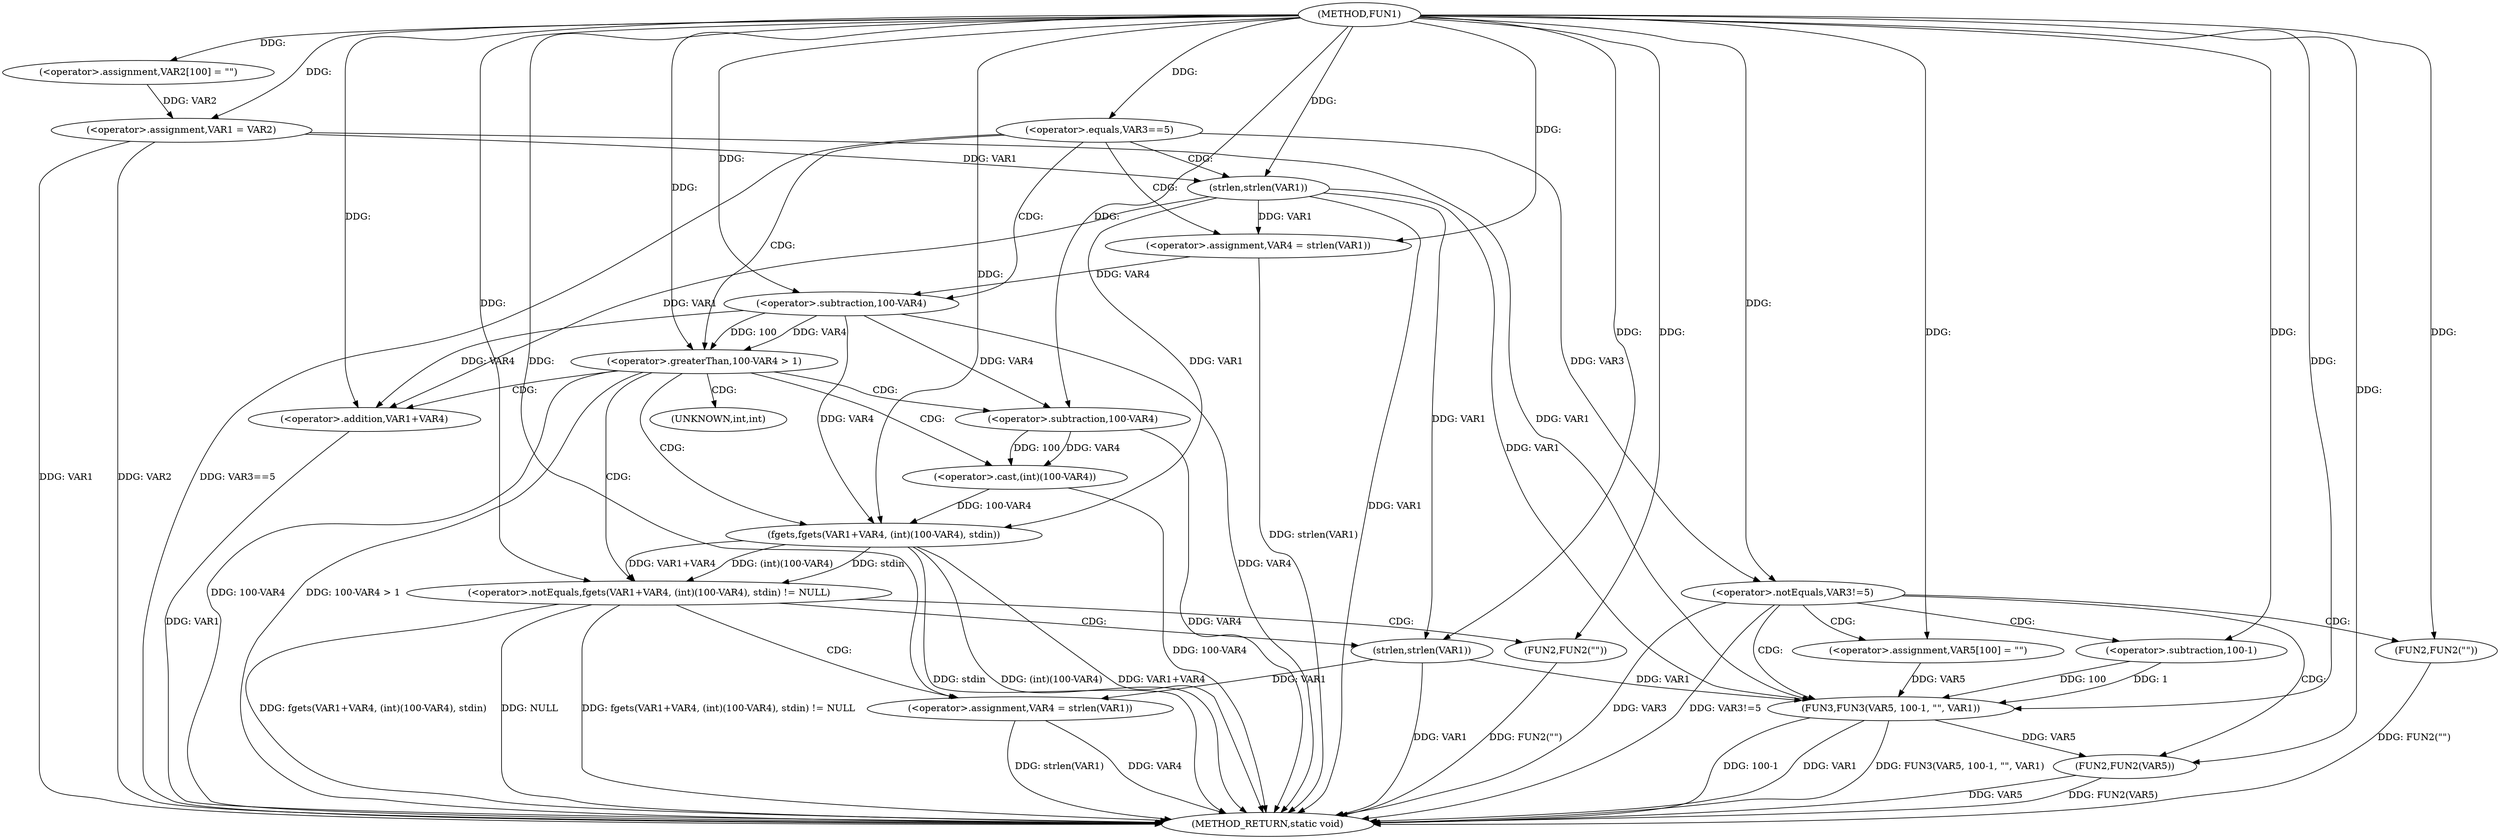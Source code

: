 digraph FUN1 {  
"1000100" [label = "(METHOD,FUN1)" ]
"1000174" [label = "(METHOD_RETURN,static void)" ]
"1000104" [label = "(<operator>.assignment,VAR2[100] = \"\")" ]
"1000107" [label = "(<operator>.assignment,VAR1 = VAR2)" ]
"1000111" [label = "(<operator>.equals,VAR3==5)" ]
"1000117" [label = "(<operator>.assignment,VAR4 = strlen(VAR1))" ]
"1000119" [label = "(strlen,strlen(VAR1))" ]
"1000122" [label = "(<operator>.greaterThan,100-VAR4 > 1)" ]
"1000123" [label = "(<operator>.subtraction,100-VAR4)" ]
"1000129" [label = "(<operator>.notEquals,fgets(VAR1+VAR4, (int)(100-VAR4), stdin) != NULL)" ]
"1000130" [label = "(fgets,fgets(VAR1+VAR4, (int)(100-VAR4), stdin))" ]
"1000131" [label = "(<operator>.addition,VAR1+VAR4)" ]
"1000134" [label = "(<operator>.cast,(int)(100-VAR4))" ]
"1000136" [label = "(<operator>.subtraction,100-VAR4)" ]
"1000142" [label = "(<operator>.assignment,VAR4 = strlen(VAR1))" ]
"1000144" [label = "(strlen,strlen(VAR1))" ]
"1000149" [label = "(FUN2,FUN2(\"\"))" ]
"1000152" [label = "(<operator>.notEquals,VAR3!=5)" ]
"1000156" [label = "(FUN2,FUN2(\"\"))" ]
"1000162" [label = "(<operator>.assignment,VAR5[100] = \"\")" ]
"1000165" [label = "(FUN3,FUN3(VAR5, 100-1, \"\", VAR1))" ]
"1000167" [label = "(<operator>.subtraction,100-1)" ]
"1000172" [label = "(FUN2,FUN2(VAR5))" ]
"1000135" [label = "(UNKNOWN,int,int)" ]
  "1000129" -> "1000174"  [ label = "DDG: fgets(VAR1+VAR4, (int)(100-VAR4), stdin)"] 
  "1000123" -> "1000174"  [ label = "DDG: VAR4"] 
  "1000107" -> "1000174"  [ label = "DDG: VAR1"] 
  "1000149" -> "1000174"  [ label = "DDG: FUN2(\"\")"] 
  "1000152" -> "1000174"  [ label = "DDG: VAR3"] 
  "1000117" -> "1000174"  [ label = "DDG: strlen(VAR1)"] 
  "1000111" -> "1000174"  [ label = "DDG: VAR3==5"] 
  "1000107" -> "1000174"  [ label = "DDG: VAR2"] 
  "1000172" -> "1000174"  [ label = "DDG: FUN2(VAR5)"] 
  "1000122" -> "1000174"  [ label = "DDG: 100-VAR4"] 
  "1000131" -> "1000174"  [ label = "DDG: VAR1"] 
  "1000130" -> "1000174"  [ label = "DDG: stdin"] 
  "1000129" -> "1000174"  [ label = "DDG: NULL"] 
  "1000152" -> "1000174"  [ label = "DDG: VAR3!=5"] 
  "1000129" -> "1000174"  [ label = "DDG: fgets(VAR1+VAR4, (int)(100-VAR4), stdin) != NULL"] 
  "1000142" -> "1000174"  [ label = "DDG: strlen(VAR1)"] 
  "1000165" -> "1000174"  [ label = "DDG: 100-1"] 
  "1000130" -> "1000174"  [ label = "DDG: (int)(100-VAR4)"] 
  "1000119" -> "1000174"  [ label = "DDG: VAR1"] 
  "1000172" -> "1000174"  [ label = "DDG: VAR5"] 
  "1000142" -> "1000174"  [ label = "DDG: VAR4"] 
  "1000134" -> "1000174"  [ label = "DDG: 100-VAR4"] 
  "1000122" -> "1000174"  [ label = "DDG: 100-VAR4 > 1"] 
  "1000144" -> "1000174"  [ label = "DDG: VAR1"] 
  "1000165" -> "1000174"  [ label = "DDG: VAR1"] 
  "1000156" -> "1000174"  [ label = "DDG: FUN2(\"\")"] 
  "1000136" -> "1000174"  [ label = "DDG: VAR4"] 
  "1000130" -> "1000174"  [ label = "DDG: VAR1+VAR4"] 
  "1000165" -> "1000174"  [ label = "DDG: FUN3(VAR5, 100-1, \"\", VAR1)"] 
  "1000100" -> "1000104"  [ label = "DDG: "] 
  "1000104" -> "1000107"  [ label = "DDG: VAR2"] 
  "1000100" -> "1000107"  [ label = "DDG: "] 
  "1000100" -> "1000111"  [ label = "DDG: "] 
  "1000119" -> "1000117"  [ label = "DDG: VAR1"] 
  "1000100" -> "1000117"  [ label = "DDG: "] 
  "1000107" -> "1000119"  [ label = "DDG: VAR1"] 
  "1000100" -> "1000119"  [ label = "DDG: "] 
  "1000123" -> "1000122"  [ label = "DDG: 100"] 
  "1000123" -> "1000122"  [ label = "DDG: VAR4"] 
  "1000100" -> "1000123"  [ label = "DDG: "] 
  "1000117" -> "1000123"  [ label = "DDG: VAR4"] 
  "1000100" -> "1000122"  [ label = "DDG: "] 
  "1000130" -> "1000129"  [ label = "DDG: VAR1+VAR4"] 
  "1000130" -> "1000129"  [ label = "DDG: (int)(100-VAR4)"] 
  "1000130" -> "1000129"  [ label = "DDG: stdin"] 
  "1000119" -> "1000130"  [ label = "DDG: VAR1"] 
  "1000100" -> "1000130"  [ label = "DDG: "] 
  "1000123" -> "1000130"  [ label = "DDG: VAR4"] 
  "1000119" -> "1000131"  [ label = "DDG: VAR1"] 
  "1000100" -> "1000131"  [ label = "DDG: "] 
  "1000123" -> "1000131"  [ label = "DDG: VAR4"] 
  "1000134" -> "1000130"  [ label = "DDG: 100-VAR4"] 
  "1000136" -> "1000134"  [ label = "DDG: 100"] 
  "1000136" -> "1000134"  [ label = "DDG: VAR4"] 
  "1000100" -> "1000136"  [ label = "DDG: "] 
  "1000123" -> "1000136"  [ label = "DDG: VAR4"] 
  "1000100" -> "1000129"  [ label = "DDG: "] 
  "1000144" -> "1000142"  [ label = "DDG: VAR1"] 
  "1000100" -> "1000142"  [ label = "DDG: "] 
  "1000100" -> "1000144"  [ label = "DDG: "] 
  "1000119" -> "1000144"  [ label = "DDG: VAR1"] 
  "1000100" -> "1000149"  [ label = "DDG: "] 
  "1000111" -> "1000152"  [ label = "DDG: VAR3"] 
  "1000100" -> "1000152"  [ label = "DDG: "] 
  "1000100" -> "1000156"  [ label = "DDG: "] 
  "1000100" -> "1000162"  [ label = "DDG: "] 
  "1000162" -> "1000165"  [ label = "DDG: VAR5"] 
  "1000100" -> "1000165"  [ label = "DDG: "] 
  "1000167" -> "1000165"  [ label = "DDG: 100"] 
  "1000167" -> "1000165"  [ label = "DDG: 1"] 
  "1000100" -> "1000167"  [ label = "DDG: "] 
  "1000107" -> "1000165"  [ label = "DDG: VAR1"] 
  "1000119" -> "1000165"  [ label = "DDG: VAR1"] 
  "1000144" -> "1000165"  [ label = "DDG: VAR1"] 
  "1000165" -> "1000172"  [ label = "DDG: VAR5"] 
  "1000100" -> "1000172"  [ label = "DDG: "] 
  "1000111" -> "1000117"  [ label = "CDG: "] 
  "1000111" -> "1000123"  [ label = "CDG: "] 
  "1000111" -> "1000119"  [ label = "CDG: "] 
  "1000111" -> "1000122"  [ label = "CDG: "] 
  "1000122" -> "1000131"  [ label = "CDG: "] 
  "1000122" -> "1000129"  [ label = "CDG: "] 
  "1000122" -> "1000130"  [ label = "CDG: "] 
  "1000122" -> "1000135"  [ label = "CDG: "] 
  "1000122" -> "1000136"  [ label = "CDG: "] 
  "1000122" -> "1000134"  [ label = "CDG: "] 
  "1000129" -> "1000142"  [ label = "CDG: "] 
  "1000129" -> "1000144"  [ label = "CDG: "] 
  "1000129" -> "1000149"  [ label = "CDG: "] 
  "1000152" -> "1000167"  [ label = "CDG: "] 
  "1000152" -> "1000156"  [ label = "CDG: "] 
  "1000152" -> "1000162"  [ label = "CDG: "] 
  "1000152" -> "1000165"  [ label = "CDG: "] 
  "1000152" -> "1000172"  [ label = "CDG: "] 
}
